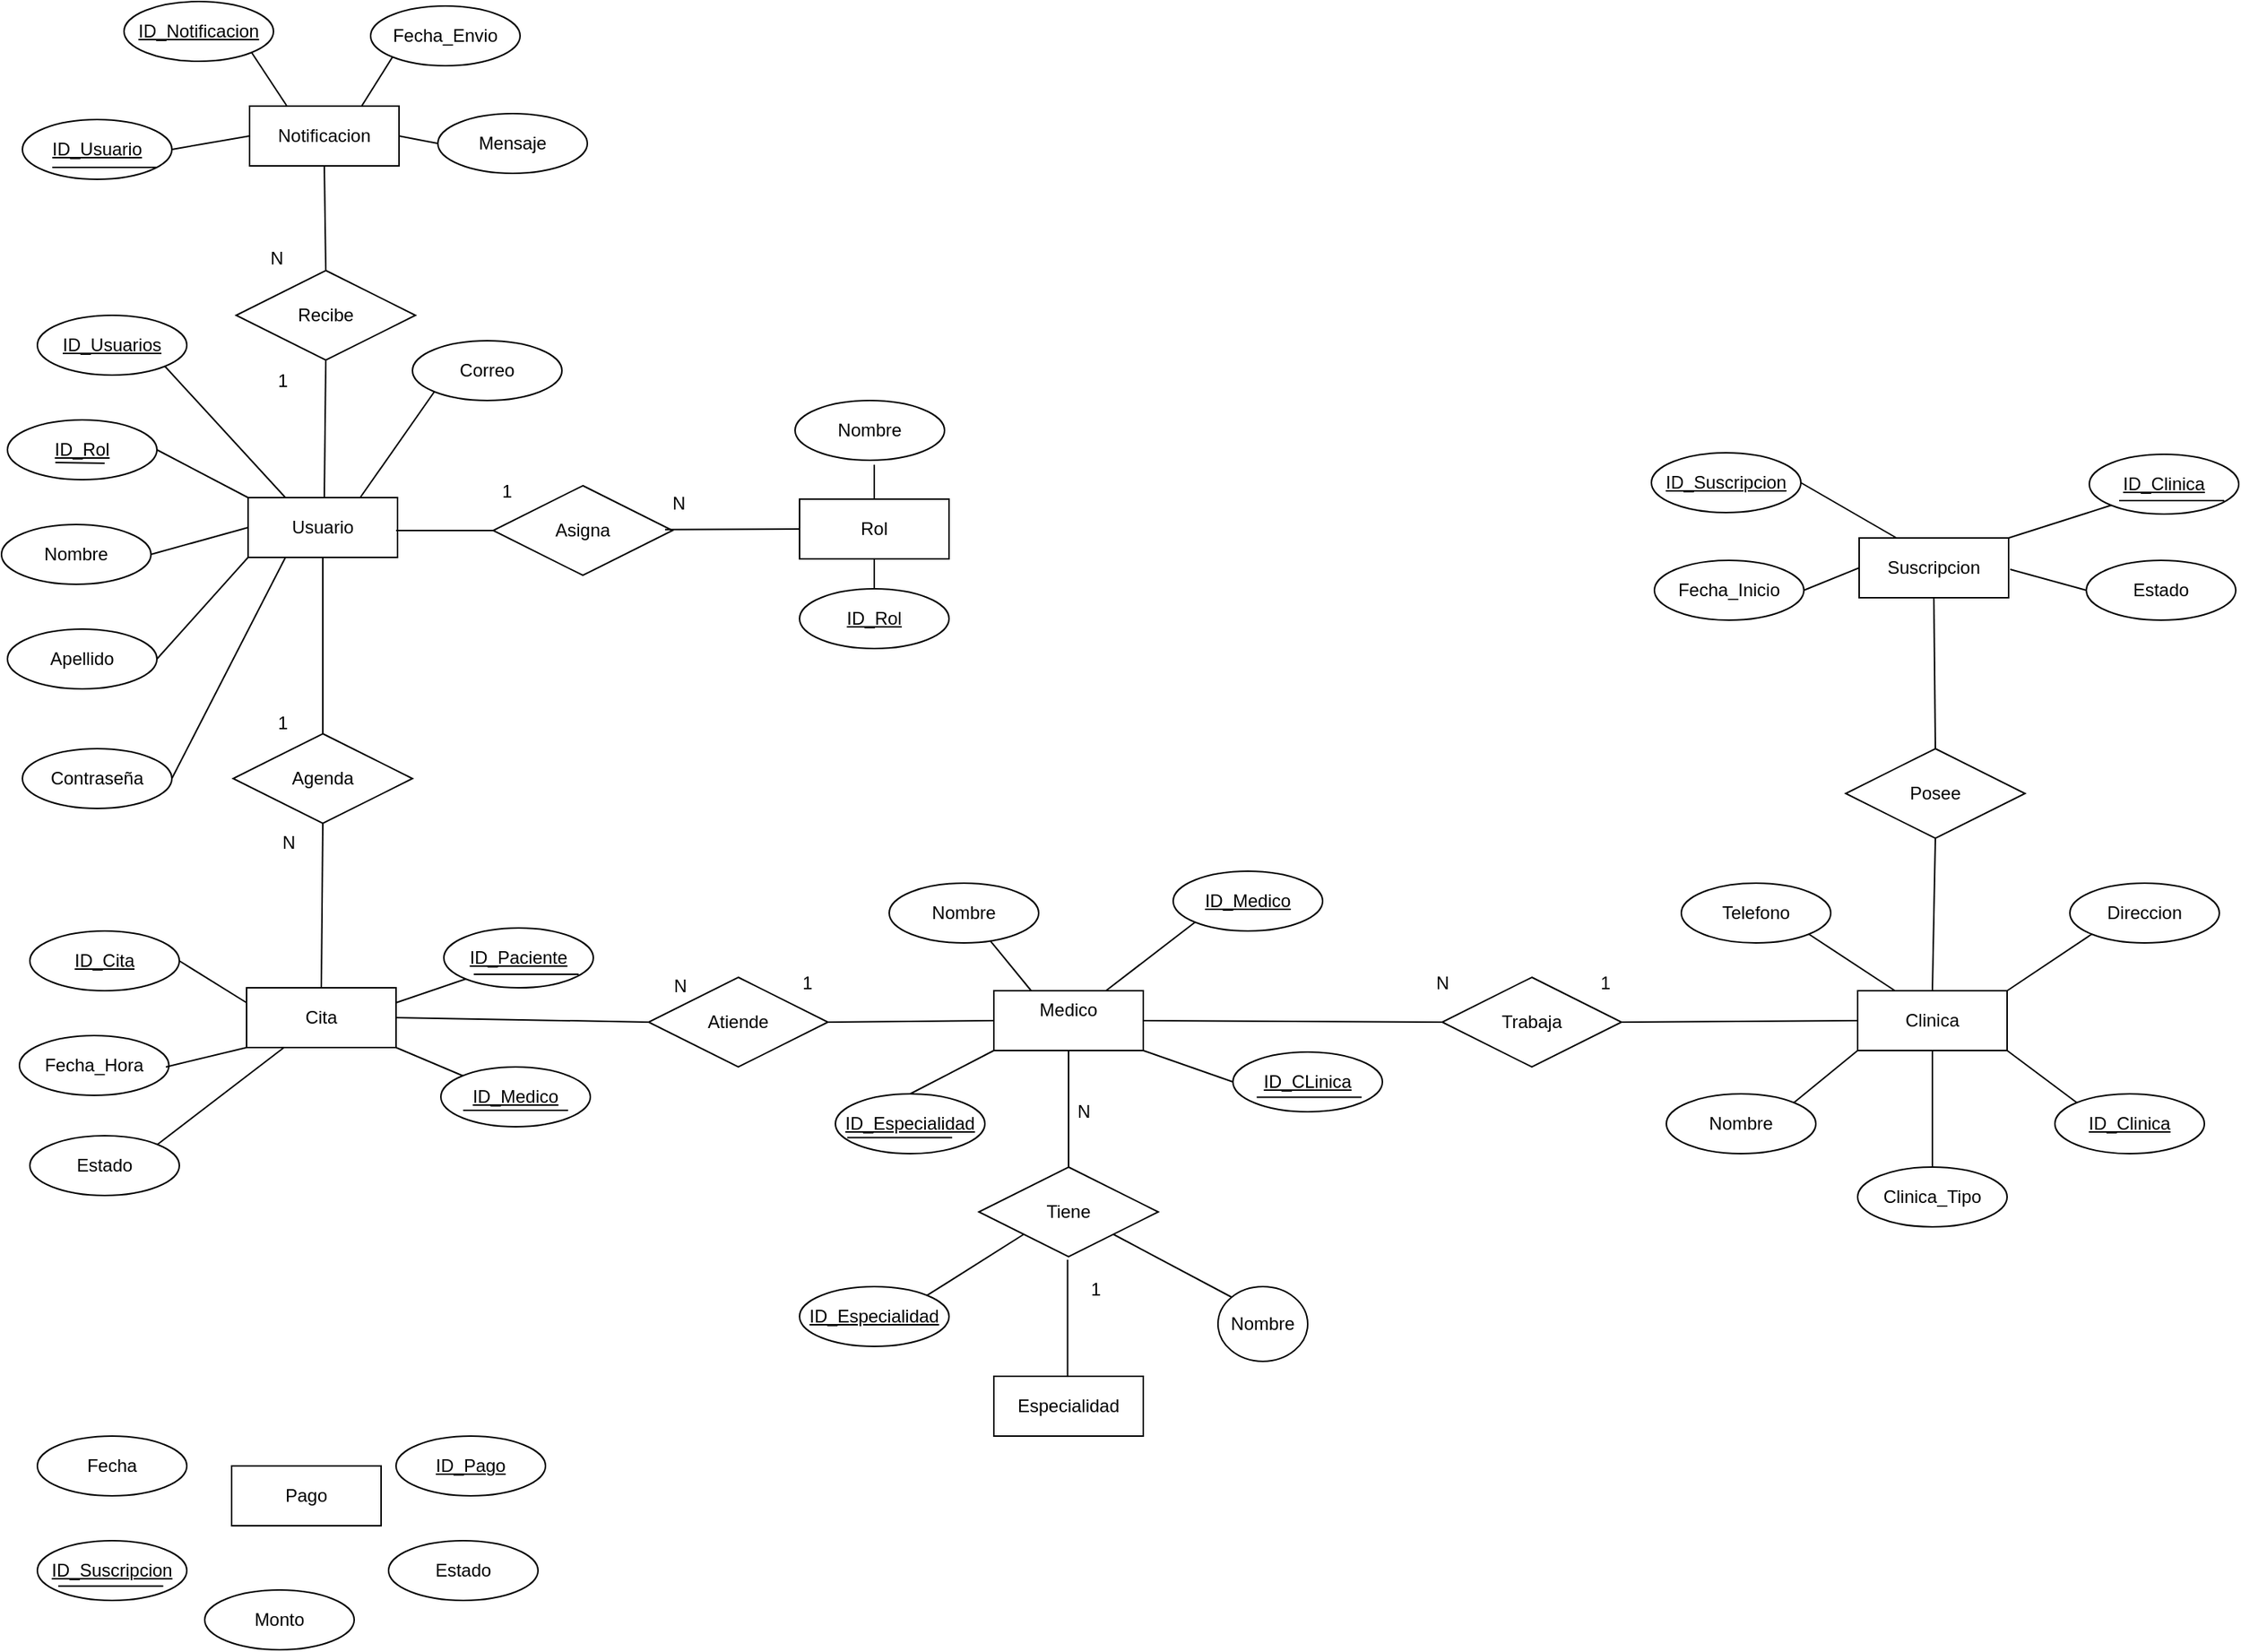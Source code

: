 <mxfile version="26.0.11">
  <diagram name="Page-1" id="bOMGAiljpsrgAa3pAj72">
    <mxGraphModel dx="1720" dy="1843" grid="1" gridSize="10" guides="1" tooltips="1" connect="1" arrows="1" fold="1" page="1" pageScale="1" pageWidth="850" pageHeight="1100" math="0" shadow="0">
      <root>
        <mxCell id="0" />
        <mxCell id="1" parent="0" />
        <mxCell id="c--go3GaVP2PXI2ZTADo-1" value="Usuario" style="whiteSpace=wrap;html=1;align=center;" vertex="1" parent="1">
          <mxGeometry x="261" y="-278" width="100" height="40" as="geometry" />
        </mxCell>
        <mxCell id="c--go3GaVP2PXI2ZTADo-3" value="Clinica" style="whiteSpace=wrap;html=1;align=center;" vertex="1" parent="1">
          <mxGeometry x="1338" y="52" width="100" height="40" as="geometry" />
        </mxCell>
        <mxCell id="c--go3GaVP2PXI2ZTADo-4" value="Medico&lt;div&gt;&lt;br&gt;&lt;/div&gt;" style="whiteSpace=wrap;html=1;align=center;" vertex="1" parent="1">
          <mxGeometry x="760" y="52" width="100" height="40" as="geometry" />
        </mxCell>
        <mxCell id="c--go3GaVP2PXI2ZTADo-5" value="&lt;div&gt;Especialidad&lt;/div&gt;" style="whiteSpace=wrap;html=1;align=center;" vertex="1" parent="1">
          <mxGeometry x="760" y="310" width="100" height="40" as="geometry" />
        </mxCell>
        <mxCell id="c--go3GaVP2PXI2ZTADo-6" value="Suscripcion" style="whiteSpace=wrap;html=1;align=center;" vertex="1" parent="1">
          <mxGeometry x="1339" y="-251" width="100" height="40" as="geometry" />
        </mxCell>
        <mxCell id="c--go3GaVP2PXI2ZTADo-7" value="Pago" style="whiteSpace=wrap;html=1;align=center;" vertex="1" parent="1">
          <mxGeometry x="250" y="370" width="100" height="40" as="geometry" />
        </mxCell>
        <mxCell id="c--go3GaVP2PXI2ZTADo-8" value="ID_Rol" style="ellipse;whiteSpace=wrap;html=1;align=center;fontStyle=4;" vertex="1" parent="1">
          <mxGeometry x="100" y="-330" width="100" height="40" as="geometry" />
        </mxCell>
        <mxCell id="c--go3GaVP2PXI2ZTADo-9" value="Nombre" style="ellipse;whiteSpace=wrap;html=1;align=center;" vertex="1" parent="1">
          <mxGeometry x="96" y="-260" width="100" height="40" as="geometry" />
        </mxCell>
        <mxCell id="c--go3GaVP2PXI2ZTADo-10" value="Apellido" style="ellipse;whiteSpace=wrap;html=1;align=center;" vertex="1" parent="1">
          <mxGeometry x="100" y="-190" width="100" height="40" as="geometry" />
        </mxCell>
        <mxCell id="c--go3GaVP2PXI2ZTADo-11" value="Contraseña" style="ellipse;whiteSpace=wrap;html=1;align=center;" vertex="1" parent="1">
          <mxGeometry x="110" y="-110" width="100" height="40" as="geometry" />
        </mxCell>
        <mxCell id="c--go3GaVP2PXI2ZTADo-14" value="Correo" style="ellipse;whiteSpace=wrap;html=1;align=center;" vertex="1" parent="1">
          <mxGeometry x="371" y="-383" width="100" height="40" as="geometry" />
        </mxCell>
        <mxCell id="c--go3GaVP2PXI2ZTADo-16" value="ID_Usuarios" style="ellipse;whiteSpace=wrap;html=1;align=center;fontStyle=4;" vertex="1" parent="1">
          <mxGeometry x="120" y="-400" width="100" height="40" as="geometry" />
        </mxCell>
        <mxCell id="c--go3GaVP2PXI2ZTADo-19" value="" style="endArrow=none;html=1;rounded=0;" edge="1" parent="1">
          <mxGeometry relative="1" as="geometry">
            <mxPoint x="132" y="-301.5" as="sourcePoint" />
            <mxPoint x="165" y="-301" as="targetPoint" />
          </mxGeometry>
        </mxCell>
        <mxCell id="c--go3GaVP2PXI2ZTADo-21" value="Rol" style="whiteSpace=wrap;html=1;align=center;" vertex="1" parent="1">
          <mxGeometry x="630" y="-277" width="100" height="40" as="geometry" />
        </mxCell>
        <mxCell id="c--go3GaVP2PXI2ZTADo-22" value="ID_Rol" style="ellipse;whiteSpace=wrap;html=1;align=center;fontStyle=4;" vertex="1" parent="1">
          <mxGeometry x="630" y="-217" width="100" height="40" as="geometry" />
        </mxCell>
        <mxCell id="c--go3GaVP2PXI2ZTADo-23" value="Nombre" style="ellipse;whiteSpace=wrap;html=1;align=center;" vertex="1" parent="1">
          <mxGeometry x="627" y="-343" width="100" height="40" as="geometry" />
        </mxCell>
        <mxCell id="c--go3GaVP2PXI2ZTADo-24" value="ID_Clinica" style="ellipse;whiteSpace=wrap;html=1;align=center;fontStyle=4;" vertex="1" parent="1">
          <mxGeometry x="1470" y="121" width="100" height="40" as="geometry" />
        </mxCell>
        <mxCell id="c--go3GaVP2PXI2ZTADo-26" value="Monto&lt;span style=&quot;color: rgba(0, 0, 0, 0); font-family: monospace; font-size: 0px; text-align: start; text-wrap-mode: nowrap;&quot;&gt;%3CmxGraphModel%3E%3Croot%3E%3CmxCell%20id%3D%220%22%2F%3E%3CmxCell%20id%3D%221%22%20parent%3D%220%22%2F%3E%3CmxCell%20id%3D%222%22%20value%3D%22Clinica_Tipo%22%20style%3D%22ellipse%3BwhiteSpace%3Dwrap%3Bhtml%3D1%3Balign%3Dcenter%3B%22%20vertex%3D%221%22%20parent%3D%221%22%3E%3CmxGeometry%20x%3D%22390%22%20y%3D%22160%22%20width%3D%22100%22%20height%3D%2240%22%20as%3D%22geometry%22%2F%3E%3C%2FmxCell%3E%3C%2Froot%3E%3C%2FmxGraphModel%3E&lt;/span&gt;" style="ellipse;whiteSpace=wrap;html=1;align=center;" vertex="1" parent="1">
          <mxGeometry x="232" y="453" width="100" height="40" as="geometry" />
        </mxCell>
        <mxCell id="c--go3GaVP2PXI2ZTADo-27" value="Telefono" style="ellipse;whiteSpace=wrap;html=1;align=center;" vertex="1" parent="1">
          <mxGeometry x="1220" y="-20" width="100" height="40" as="geometry" />
        </mxCell>
        <mxCell id="c--go3GaVP2PXI2ZTADo-29" value="Direccion" style="ellipse;whiteSpace=wrap;html=1;align=center;" vertex="1" parent="1">
          <mxGeometry x="1480" y="-20" width="100" height="40" as="geometry" />
        </mxCell>
        <mxCell id="c--go3GaVP2PXI2ZTADo-30" value="Nombre" style="ellipse;whiteSpace=wrap;html=1;align=center;" vertex="1" parent="1">
          <mxGeometry x="1210" y="121" width="100" height="40" as="geometry" />
        </mxCell>
        <mxCell id="c--go3GaVP2PXI2ZTADo-31" value="ID_Medico" style="ellipse;whiteSpace=wrap;html=1;align=center;fontStyle=4;" vertex="1" parent="1">
          <mxGeometry x="880" y="-28" width="100" height="40" as="geometry" />
        </mxCell>
        <mxCell id="c--go3GaVP2PXI2ZTADo-32" value="Nombre" style="ellipse;whiteSpace=wrap;html=1;align=center;" vertex="1" parent="1">
          <mxGeometry x="910" y="250" width="60" height="50" as="geometry" />
        </mxCell>
        <mxCell id="c--go3GaVP2PXI2ZTADo-33" value="ID_Especialidad" style="ellipse;whiteSpace=wrap;html=1;align=center;fontStyle=4;" vertex="1" parent="1">
          <mxGeometry x="654" y="121" width="100" height="40" as="geometry" />
        </mxCell>
        <mxCell id="c--go3GaVP2PXI2ZTADo-34" value="" style="endArrow=none;html=1;rounded=0;exitX=0;exitY=1;exitDx=0;exitDy=0;entryX=1;entryY=1;entryDx=0;entryDy=0;" edge="1" parent="1">
          <mxGeometry relative="1" as="geometry">
            <mxPoint x="661.883" y="150.237" as="sourcePoint" />
            <mxPoint x="732.117" y="150.237" as="targetPoint" />
          </mxGeometry>
        </mxCell>
        <mxCell id="c--go3GaVP2PXI2ZTADo-35" value="ID_CLinica" style="ellipse;whiteSpace=wrap;html=1;align=center;fontStyle=4;" vertex="1" parent="1">
          <mxGeometry x="920" y="93" width="100" height="40" as="geometry" />
        </mxCell>
        <mxCell id="c--go3GaVP2PXI2ZTADo-37" value="ID_Especialidad" style="ellipse;whiteSpace=wrap;html=1;align=center;fontStyle=4;" vertex="1" parent="1">
          <mxGeometry x="630" y="250" width="100" height="40" as="geometry" />
        </mxCell>
        <mxCell id="c--go3GaVP2PXI2ZTADo-38" value="Nombre" style="ellipse;whiteSpace=wrap;html=1;align=center;" vertex="1" parent="1">
          <mxGeometry x="690" y="-20" width="100" height="40" as="geometry" />
        </mxCell>
        <mxCell id="c--go3GaVP2PXI2ZTADo-39" value="Cita" style="whiteSpace=wrap;html=1;align=center;" vertex="1" parent="1">
          <mxGeometry x="260" y="50" width="100" height="40" as="geometry" />
        </mxCell>
        <mxCell id="c--go3GaVP2PXI2ZTADo-41" value="ID_Suscripcion" style="ellipse;whiteSpace=wrap;html=1;align=center;fontStyle=4;" vertex="1" parent="1">
          <mxGeometry x="1200" y="-308" width="100" height="40" as="geometry" />
        </mxCell>
        <mxCell id="c--go3GaVP2PXI2ZTADo-42" value="ID_Paciente" style="ellipse;whiteSpace=wrap;html=1;align=center;fontStyle=4;" vertex="1" parent="1">
          <mxGeometry x="392" y="10" width="100" height="40" as="geometry" />
        </mxCell>
        <mxCell id="c--go3GaVP2PXI2ZTADo-44" value="ID_Pago" style="ellipse;whiteSpace=wrap;html=1;align=center;fontStyle=4;" vertex="1" parent="1">
          <mxGeometry x="360" y="350" width="100" height="40" as="geometry" />
        </mxCell>
        <mxCell id="c--go3GaVP2PXI2ZTADo-46" value="" style="endArrow=none;html=1;rounded=0;exitX=0;exitY=1;exitDx=0;exitDy=0;entryX=1;entryY=1;entryDx=0;entryDy=0;" edge="1" parent="1">
          <mxGeometry relative="1" as="geometry">
            <mxPoint x="935.883" y="123.237" as="sourcePoint" />
            <mxPoint x="1006.117" y="123.237" as="targetPoint" />
          </mxGeometry>
        </mxCell>
        <mxCell id="c--go3GaVP2PXI2ZTADo-47" value="" style="endArrow=none;html=1;rounded=0;exitX=0;exitY=1;exitDx=0;exitDy=0;entryX=1;entryY=1;entryDx=0;entryDy=0;" edge="1" parent="1">
          <mxGeometry relative="1" as="geometry">
            <mxPoint x="412.003" y="40.997" as="sourcePoint" />
            <mxPoint x="482.237" y="40.997" as="targetPoint" />
          </mxGeometry>
        </mxCell>
        <mxCell id="c--go3GaVP2PXI2ZTADo-48" value="Fecha_Hora" style="ellipse;whiteSpace=wrap;html=1;align=center;" vertex="1" parent="1">
          <mxGeometry x="108" y="82" width="100" height="40" as="geometry" />
        </mxCell>
        <mxCell id="c--go3GaVP2PXI2ZTADo-49" value="Estado" style="ellipse;whiteSpace=wrap;html=1;align=center;" vertex="1" parent="1">
          <mxGeometry x="1491" y="-236" width="100" height="40" as="geometry" />
        </mxCell>
        <mxCell id="c--go3GaVP2PXI2ZTADo-50" value="ID_Suscripcion" style="ellipse;whiteSpace=wrap;html=1;align=center;fontStyle=4;" vertex="1" parent="1">
          <mxGeometry x="120" y="420" width="100" height="40" as="geometry" />
        </mxCell>
        <mxCell id="c--go3GaVP2PXI2ZTADo-52" value="" style="endArrow=none;html=1;rounded=0;exitX=0;exitY=1;exitDx=0;exitDy=0;entryX=1;entryY=1;entryDx=0;entryDy=0;" edge="1" parent="1">
          <mxGeometry relative="1" as="geometry">
            <mxPoint x="134.003" y="450.337" as="sourcePoint" />
            <mxPoint x="204.237" y="450.337" as="targetPoint" />
          </mxGeometry>
        </mxCell>
        <mxCell id="c--go3GaVP2PXI2ZTADo-53" value="Clinica_Tipo" style="ellipse;whiteSpace=wrap;html=1;align=center;" vertex="1" parent="1">
          <mxGeometry x="1338" y="170" width="100" height="40" as="geometry" />
        </mxCell>
        <mxCell id="c--go3GaVP2PXI2ZTADo-54" value="Fecha" style="ellipse;whiteSpace=wrap;html=1;align=center;" vertex="1" parent="1">
          <mxGeometry x="120" y="350" width="100" height="40" as="geometry" />
        </mxCell>
        <mxCell id="c--go3GaVP2PXI2ZTADo-55" value="Estado" style="ellipse;whiteSpace=wrap;html=1;align=center;" vertex="1" parent="1">
          <mxGeometry x="355" y="420" width="100" height="40" as="geometry" />
        </mxCell>
        <mxCell id="c--go3GaVP2PXI2ZTADo-57" value="ID_Cita" style="ellipse;whiteSpace=wrap;html=1;align=center;fontStyle=4;" vertex="1" parent="1">
          <mxGeometry x="115" y="12" width="100" height="40" as="geometry" />
        </mxCell>
        <mxCell id="c--go3GaVP2PXI2ZTADo-58" value="ID_Clinica" style="ellipse;whiteSpace=wrap;html=1;align=center;fontStyle=4;" vertex="1" parent="1">
          <mxGeometry x="1493" y="-307" width="100" height="40" as="geometry" />
        </mxCell>
        <mxCell id="c--go3GaVP2PXI2ZTADo-59" value="" style="endArrow=none;html=1;rounded=0;exitX=0;exitY=1;exitDx=0;exitDy=0;entryX=1;entryY=1;entryDx=0;entryDy=0;" edge="1" parent="1">
          <mxGeometry relative="1" as="geometry">
            <mxPoint x="1513.003" y="-276.003" as="sourcePoint" />
            <mxPoint x="1583.237" y="-276.003" as="targetPoint" />
          </mxGeometry>
        </mxCell>
        <mxCell id="c--go3GaVP2PXI2ZTADo-60" value="Fecha_Inicio" style="ellipse;whiteSpace=wrap;html=1;align=center;" vertex="1" parent="1">
          <mxGeometry x="1202" y="-236" width="100" height="40" as="geometry" />
        </mxCell>
        <mxCell id="c--go3GaVP2PXI2ZTADo-61" value="Mensaje" style="ellipse;whiteSpace=wrap;html=1;align=center;" vertex="1" parent="1">
          <mxGeometry x="388" y="-535" width="100" height="40" as="geometry" />
        </mxCell>
        <mxCell id="c--go3GaVP2PXI2ZTADo-62" value="Notificacion" style="whiteSpace=wrap;html=1;align=center;" vertex="1" parent="1">
          <mxGeometry x="262" y="-540" width="100" height="40" as="geometry" />
        </mxCell>
        <mxCell id="c--go3GaVP2PXI2ZTADo-63" value="ID_Notificacion" style="ellipse;whiteSpace=wrap;html=1;align=center;fontStyle=4;" vertex="1" parent="1">
          <mxGeometry x="178" y="-610" width="100" height="40" as="geometry" />
        </mxCell>
        <mxCell id="c--go3GaVP2PXI2ZTADo-64" value="ID_Usuario" style="ellipse;whiteSpace=wrap;html=1;align=center;fontStyle=4;" vertex="1" parent="1">
          <mxGeometry x="110" y="-531" width="100" height="40" as="geometry" />
        </mxCell>
        <mxCell id="c--go3GaVP2PXI2ZTADo-65" value="" style="endArrow=none;html=1;rounded=0;exitX=0;exitY=1;exitDx=0;exitDy=0;entryX=1;entryY=1;entryDx=0;entryDy=0;" edge="1" parent="1">
          <mxGeometry relative="1" as="geometry">
            <mxPoint x="130.003" y="-499.003" as="sourcePoint" />
            <mxPoint x="200.237" y="-499.003" as="targetPoint" />
          </mxGeometry>
        </mxCell>
        <mxCell id="c--go3GaVP2PXI2ZTADo-66" value="Estado" style="ellipse;whiteSpace=wrap;html=1;align=center;" vertex="1" parent="1">
          <mxGeometry x="115" y="149" width="100" height="40" as="geometry" />
        </mxCell>
        <mxCell id="c--go3GaVP2PXI2ZTADo-67" value="Fecha_Envio" style="ellipse;whiteSpace=wrap;html=1;align=center;" vertex="1" parent="1">
          <mxGeometry x="343" y="-607" width="100" height="40" as="geometry" />
        </mxCell>
        <mxCell id="c--go3GaVP2PXI2ZTADo-73" value="ID_Medico" style="ellipse;whiteSpace=wrap;html=1;align=center;fontStyle=4;" vertex="1" parent="1">
          <mxGeometry x="390" y="103" width="100" height="40" as="geometry" />
        </mxCell>
        <mxCell id="c--go3GaVP2PXI2ZTADo-74" value="" style="endArrow=none;html=1;rounded=0;exitX=0;exitY=1;exitDx=0;exitDy=0;entryX=1;entryY=1;entryDx=0;entryDy=0;" edge="1" parent="1">
          <mxGeometry relative="1" as="geometry">
            <mxPoint x="404.883" y="131.997" as="sourcePoint" />
            <mxPoint x="475.117" y="131.997" as="targetPoint" />
          </mxGeometry>
        </mxCell>
        <mxCell id="c--go3GaVP2PXI2ZTADo-76" value="Agenda" style="shape=rhombus;perimeter=rhombusPerimeter;whiteSpace=wrap;html=1;align=center;" vertex="1" parent="1">
          <mxGeometry x="251" y="-120" width="120" height="60" as="geometry" />
        </mxCell>
        <mxCell id="c--go3GaVP2PXI2ZTADo-77" value="1" style="text;strokeColor=none;fillColor=none;spacingLeft=4;spacingRight=4;overflow=hidden;rotatable=0;points=[[0,0.5],[1,0.5]];portConstraint=eastwest;fontSize=12;whiteSpace=wrap;html=1;" vertex="1" parent="1">
          <mxGeometry x="275" y="-141" width="40" height="30" as="geometry" />
        </mxCell>
        <mxCell id="c--go3GaVP2PXI2ZTADo-78" value="N" style="text;strokeColor=none;fillColor=none;spacingLeft=4;spacingRight=4;overflow=hidden;rotatable=0;points=[[0,0.5],[1,0.5]];portConstraint=eastwest;fontSize=12;whiteSpace=wrap;html=1;" vertex="1" parent="1">
          <mxGeometry x="278" y="-61" width="40" height="30" as="geometry" />
        </mxCell>
        <mxCell id="c--go3GaVP2PXI2ZTADo-81" value="" style="endArrow=none;html=1;rounded=0;entryX=0.5;entryY=1;entryDx=0;entryDy=0;exitX=0.5;exitY=0;exitDx=0;exitDy=0;" edge="1" parent="1" source="c--go3GaVP2PXI2ZTADo-39" target="c--go3GaVP2PXI2ZTADo-76">
          <mxGeometry relative="1" as="geometry">
            <mxPoint x="510" y="20" as="sourcePoint" />
            <mxPoint x="670" y="20" as="targetPoint" />
          </mxGeometry>
        </mxCell>
        <mxCell id="c--go3GaVP2PXI2ZTADo-82" value="" style="endArrow=none;html=1;rounded=0;exitX=0.5;exitY=0;exitDx=0;exitDy=0;entryX=0.5;entryY=1;entryDx=0;entryDy=0;" edge="1" parent="1" source="c--go3GaVP2PXI2ZTADo-76" target="c--go3GaVP2PXI2ZTADo-1">
          <mxGeometry relative="1" as="geometry">
            <mxPoint x="308" y="-129" as="sourcePoint" />
            <mxPoint x="340" y="-220" as="targetPoint" />
          </mxGeometry>
        </mxCell>
        <mxCell id="c--go3GaVP2PXI2ZTADo-83" value="" style="endArrow=none;html=1;rounded=0;exitX=0.25;exitY=1;exitDx=0;exitDy=0;entryX=1;entryY=0.5;entryDx=0;entryDy=0;" edge="1" parent="1" source="c--go3GaVP2PXI2ZTADo-1" target="c--go3GaVP2PXI2ZTADo-11">
          <mxGeometry relative="1" as="geometry">
            <mxPoint x="321" y="-110" as="sourcePoint" />
            <mxPoint x="321" y="-228" as="targetPoint" />
          </mxGeometry>
        </mxCell>
        <mxCell id="c--go3GaVP2PXI2ZTADo-86" value="" style="endArrow=none;html=1;rounded=0;exitX=1;exitY=0.5;exitDx=0;exitDy=0;entryX=0;entryY=1;entryDx=0;entryDy=0;" edge="1" parent="1" source="c--go3GaVP2PXI2ZTADo-10" target="c--go3GaVP2PXI2ZTADo-1">
          <mxGeometry relative="1" as="geometry">
            <mxPoint x="296" y="-228" as="sourcePoint" />
            <mxPoint x="220" y="-80" as="targetPoint" />
          </mxGeometry>
        </mxCell>
        <mxCell id="c--go3GaVP2PXI2ZTADo-88" value="" style="endArrow=none;html=1;rounded=0;exitX=1;exitY=0.5;exitDx=0;exitDy=0;entryX=0;entryY=0.5;entryDx=0;entryDy=0;" edge="1" parent="1" source="c--go3GaVP2PXI2ZTADo-9" target="c--go3GaVP2PXI2ZTADo-1">
          <mxGeometry relative="1" as="geometry">
            <mxPoint x="210" y="-160" as="sourcePoint" />
            <mxPoint x="271" y="-228" as="targetPoint" />
          </mxGeometry>
        </mxCell>
        <mxCell id="c--go3GaVP2PXI2ZTADo-90" value="" style="endArrow=none;html=1;rounded=0;exitX=1;exitY=0.5;exitDx=0;exitDy=0;entryX=0;entryY=0;entryDx=0;entryDy=0;" edge="1" parent="1" source="c--go3GaVP2PXI2ZTADo-8" target="c--go3GaVP2PXI2ZTADo-1">
          <mxGeometry relative="1" as="geometry">
            <mxPoint x="206" y="-230" as="sourcePoint" />
            <mxPoint x="271" y="-248" as="targetPoint" />
          </mxGeometry>
        </mxCell>
        <mxCell id="c--go3GaVP2PXI2ZTADo-91" value="" style="endArrow=none;html=1;rounded=0;exitX=1;exitY=1;exitDx=0;exitDy=0;entryX=0.25;entryY=0;entryDx=0;entryDy=0;" edge="1" parent="1" source="c--go3GaVP2PXI2ZTADo-16" target="c--go3GaVP2PXI2ZTADo-1">
          <mxGeometry relative="1" as="geometry">
            <mxPoint x="210" y="-300" as="sourcePoint" />
            <mxPoint x="271" y="-268" as="targetPoint" />
          </mxGeometry>
        </mxCell>
        <mxCell id="c--go3GaVP2PXI2ZTADo-92" value="" style="endArrow=none;html=1;rounded=0;exitX=0;exitY=1;exitDx=0;exitDy=0;entryX=0.75;entryY=0;entryDx=0;entryDy=0;" edge="1" parent="1" source="c--go3GaVP2PXI2ZTADo-14" target="c--go3GaVP2PXI2ZTADo-1">
          <mxGeometry relative="1" as="geometry">
            <mxPoint x="215" y="-356" as="sourcePoint" />
            <mxPoint x="296" y="-268" as="targetPoint" />
          </mxGeometry>
        </mxCell>
        <mxCell id="c--go3GaVP2PXI2ZTADo-93" value="Recibe" style="shape=rhombus;perimeter=rhombusPerimeter;whiteSpace=wrap;html=1;align=center;" vertex="1" parent="1">
          <mxGeometry x="253" y="-430" width="120" height="60" as="geometry" />
        </mxCell>
        <mxCell id="c--go3GaVP2PXI2ZTADo-94" value="" style="endArrow=none;html=1;rounded=0;entryX=0.5;entryY=0;entryDx=0;entryDy=0;exitX=0.5;exitY=1;exitDx=0;exitDy=0;" edge="1" parent="1" source="c--go3GaVP2PXI2ZTADo-93">
          <mxGeometry relative="1" as="geometry">
            <mxPoint x="301" y="-370" as="sourcePoint" />
            <mxPoint x="312" y="-278" as="targetPoint" />
          </mxGeometry>
        </mxCell>
        <mxCell id="c--go3GaVP2PXI2ZTADo-95" value="1" style="text;strokeColor=none;fillColor=none;spacingLeft=4;spacingRight=4;overflow=hidden;rotatable=0;points=[[0,0.5],[1,0.5]];portConstraint=eastwest;fontSize=12;whiteSpace=wrap;html=1;" vertex="1" parent="1">
          <mxGeometry x="275" y="-370" width="40" height="30" as="geometry" />
        </mxCell>
        <mxCell id="c--go3GaVP2PXI2ZTADo-96" value="N" style="text;strokeColor=none;fillColor=none;spacingLeft=4;spacingRight=4;overflow=hidden;rotatable=0;points=[[0,0.5],[1,0.5]];portConstraint=eastwest;fontSize=12;whiteSpace=wrap;html=1;" vertex="1" parent="1">
          <mxGeometry x="270" y="-452" width="40" height="30" as="geometry" />
        </mxCell>
        <mxCell id="c--go3GaVP2PXI2ZTADo-97" value="" style="endArrow=none;html=1;rounded=0;entryX=0.5;entryY=1;entryDx=0;entryDy=0;exitX=0.5;exitY=0;exitDx=0;exitDy=0;" edge="1" parent="1" source="c--go3GaVP2PXI2ZTADo-93" target="c--go3GaVP2PXI2ZTADo-62">
          <mxGeometry relative="1" as="geometry">
            <mxPoint x="323" y="-360" as="sourcePoint" />
            <mxPoint x="322" y="-268" as="targetPoint" />
          </mxGeometry>
        </mxCell>
        <mxCell id="c--go3GaVP2PXI2ZTADo-99" value="Asigna" style="shape=rhombus;perimeter=rhombusPerimeter;whiteSpace=wrap;html=1;align=center;" vertex="1" parent="1">
          <mxGeometry x="425" y="-286" width="120" height="60" as="geometry" />
        </mxCell>
        <mxCell id="c--go3GaVP2PXI2ZTADo-100" value="" style="endArrow=none;html=1;rounded=0;exitX=0;exitY=0.5;exitDx=0;exitDy=0;" edge="1" parent="1" source="c--go3GaVP2PXI2ZTADo-99">
          <mxGeometry relative="1" as="geometry">
            <mxPoint x="396" y="-339" as="sourcePoint" />
            <mxPoint x="360" y="-256" as="targetPoint" />
          </mxGeometry>
        </mxCell>
        <mxCell id="c--go3GaVP2PXI2ZTADo-101" value="" style="endArrow=none;html=1;rounded=0;exitX=0;exitY=0.5;exitDx=0;exitDy=0;" edge="1" parent="1" source="c--go3GaVP2PXI2ZTADo-21">
          <mxGeometry relative="1" as="geometry">
            <mxPoint x="605" y="-256.67" as="sourcePoint" />
            <mxPoint x="540" y="-256.67" as="targetPoint" />
          </mxGeometry>
        </mxCell>
        <mxCell id="c--go3GaVP2PXI2ZTADo-102" value="1" style="text;strokeColor=none;fillColor=none;spacingLeft=4;spacingRight=4;overflow=hidden;rotatable=0;points=[[0,0.5],[1,0.5]];portConstraint=eastwest;fontSize=12;whiteSpace=wrap;html=1;" vertex="1" parent="1">
          <mxGeometry x="425" y="-296" width="40" height="30" as="geometry" />
        </mxCell>
        <mxCell id="c--go3GaVP2PXI2ZTADo-103" value="N" style="text;strokeColor=none;fillColor=none;spacingLeft=4;spacingRight=4;overflow=hidden;rotatable=0;points=[[0,0.5],[1,0.5]];portConstraint=eastwest;fontSize=12;whiteSpace=wrap;html=1;" vertex="1" parent="1">
          <mxGeometry x="810" y="119" width="40" height="30" as="geometry" />
        </mxCell>
        <mxCell id="c--go3GaVP2PXI2ZTADo-104" value="" style="endArrow=none;html=1;rounded=0;entryX=0;entryY=0.5;entryDx=0;entryDy=0;exitX=1;exitY=0.5;exitDx=0;exitDy=0;" edge="1" parent="1" source="c--go3GaVP2PXI2ZTADo-62" target="c--go3GaVP2PXI2ZTADo-61">
          <mxGeometry relative="1" as="geometry">
            <mxPoint x="323" y="-420" as="sourcePoint" />
            <mxPoint x="322" y="-490" as="targetPoint" />
          </mxGeometry>
        </mxCell>
        <mxCell id="c--go3GaVP2PXI2ZTADo-105" value="" style="endArrow=none;html=1;rounded=0;entryX=1;entryY=0.5;entryDx=0;entryDy=0;exitX=0;exitY=0.5;exitDx=0;exitDy=0;" edge="1" parent="1" source="c--go3GaVP2PXI2ZTADo-62" target="c--go3GaVP2PXI2ZTADo-64">
          <mxGeometry relative="1" as="geometry">
            <mxPoint x="333" y="-410" as="sourcePoint" />
            <mxPoint x="332" y="-480" as="targetPoint" />
          </mxGeometry>
        </mxCell>
        <mxCell id="c--go3GaVP2PXI2ZTADo-106" value="" style="endArrow=none;html=1;rounded=0;entryX=0.25;entryY=0;entryDx=0;entryDy=0;exitX=1;exitY=1;exitDx=0;exitDy=0;" edge="1" parent="1" source="c--go3GaVP2PXI2ZTADo-63" target="c--go3GaVP2PXI2ZTADo-62">
          <mxGeometry relative="1" as="geometry">
            <mxPoint x="272" y="-520" as="sourcePoint" />
            <mxPoint x="220" y="-500" as="targetPoint" />
          </mxGeometry>
        </mxCell>
        <mxCell id="c--go3GaVP2PXI2ZTADo-107" value="" style="endArrow=none;html=1;rounded=0;entryX=0.75;entryY=0;entryDx=0;entryDy=0;exitX=0;exitY=1;exitDx=0;exitDy=0;" edge="1" parent="1" source="c--go3GaVP2PXI2ZTADo-67" target="c--go3GaVP2PXI2ZTADo-62">
          <mxGeometry relative="1" as="geometry">
            <mxPoint x="273" y="-566" as="sourcePoint" />
            <mxPoint x="297" y="-530" as="targetPoint" />
          </mxGeometry>
        </mxCell>
        <mxCell id="c--go3GaVP2PXI2ZTADo-109" value="" style="endArrow=none;html=1;rounded=0;entryX=0.5;entryY=0;entryDx=0;entryDy=0;" edge="1" parent="1" target="c--go3GaVP2PXI2ZTADo-21">
          <mxGeometry relative="1" as="geometry">
            <mxPoint x="680" y="-300" as="sourcePoint" />
            <mxPoint x="550" y="-246.67" as="targetPoint" />
          </mxGeometry>
        </mxCell>
        <mxCell id="c--go3GaVP2PXI2ZTADo-110" value="" style="endArrow=none;html=1;rounded=0;exitX=0.5;exitY=1;exitDx=0;exitDy=0;entryX=0.5;entryY=0;entryDx=0;entryDy=0;" edge="1" parent="1" source="c--go3GaVP2PXI2ZTADo-21" target="c--go3GaVP2PXI2ZTADo-22">
          <mxGeometry relative="1" as="geometry">
            <mxPoint x="650" y="-237" as="sourcePoint" />
            <mxPoint x="560" y="-236.67" as="targetPoint" />
          </mxGeometry>
        </mxCell>
        <mxCell id="c--go3GaVP2PXI2ZTADo-111" value="" style="endArrow=none;html=1;rounded=0;exitX=0;exitY=1;exitDx=0;exitDy=0;entryX=1;entryY=0.25;entryDx=0;entryDy=0;" edge="1" parent="1" source="c--go3GaVP2PXI2ZTADo-42" target="c--go3GaVP2PXI2ZTADo-39">
          <mxGeometry relative="1" as="geometry">
            <mxPoint x="515" y="-60" as="sourcePoint" />
            <mxPoint x="425" y="-59.67" as="targetPoint" />
          </mxGeometry>
        </mxCell>
        <mxCell id="c--go3GaVP2PXI2ZTADo-112" value="" style="endArrow=none;html=1;rounded=0;exitX=1;exitY=0.5;exitDx=0;exitDy=0;entryX=0;entryY=0.25;entryDx=0;entryDy=0;" edge="1" parent="1" source="c--go3GaVP2PXI2ZTADo-57" target="c--go3GaVP2PXI2ZTADo-39">
          <mxGeometry relative="1" as="geometry">
            <mxPoint x="417" y="54" as="sourcePoint" />
            <mxPoint x="370" y="70" as="targetPoint" />
          </mxGeometry>
        </mxCell>
        <mxCell id="c--go3GaVP2PXI2ZTADo-113" value="" style="endArrow=none;html=1;rounded=0;exitX=1;exitY=0.5;exitDx=0;exitDy=0;entryX=0;entryY=1;entryDx=0;entryDy=0;" edge="1" parent="1" target="c--go3GaVP2PXI2ZTADo-39">
          <mxGeometry relative="1" as="geometry">
            <mxPoint x="206" y="103" as="sourcePoint" />
            <mxPoint x="251" y="131" as="targetPoint" />
          </mxGeometry>
        </mxCell>
        <mxCell id="c--go3GaVP2PXI2ZTADo-114" value="" style="endArrow=none;html=1;rounded=0;exitX=0;exitY=0;exitDx=0;exitDy=0;entryX=1;entryY=1;entryDx=0;entryDy=0;" edge="1" parent="1" source="c--go3GaVP2PXI2ZTADo-73" target="c--go3GaVP2PXI2ZTADo-39">
          <mxGeometry relative="1" as="geometry">
            <mxPoint x="315" y="146.5" as="sourcePoint" />
            <mxPoint x="369" y="133.5" as="targetPoint" />
          </mxGeometry>
        </mxCell>
        <mxCell id="c--go3GaVP2PXI2ZTADo-115" value="" style="endArrow=none;html=1;rounded=0;exitX=1;exitY=0;exitDx=0;exitDy=0;entryX=0.25;entryY=1;entryDx=0;entryDy=0;" edge="1" parent="1" source="c--go3GaVP2PXI2ZTADo-66" target="c--go3GaVP2PXI2ZTADo-39">
          <mxGeometry relative="1" as="geometry">
            <mxPoint x="226" y="123" as="sourcePoint" />
            <mxPoint x="280" y="110" as="targetPoint" />
          </mxGeometry>
        </mxCell>
        <mxCell id="c--go3GaVP2PXI2ZTADo-116" value="Atiende" style="shape=rhombus;perimeter=rhombusPerimeter;whiteSpace=wrap;html=1;align=center;" vertex="1" parent="1">
          <mxGeometry x="529" y="43" width="120" height="60" as="geometry" />
        </mxCell>
        <mxCell id="c--go3GaVP2PXI2ZTADo-117" value="" style="endArrow=none;html=1;rounded=0;exitX=0;exitY=0.5;exitDx=0;exitDy=0;entryX=1;entryY=0.5;entryDx=0;entryDy=0;" edge="1" parent="1" source="c--go3GaVP2PXI2ZTADo-116" target="c--go3GaVP2PXI2ZTADo-39">
          <mxGeometry relative="1" as="geometry">
            <mxPoint x="415" y="119" as="sourcePoint" />
            <mxPoint x="370" y="100" as="targetPoint" />
          </mxGeometry>
        </mxCell>
        <mxCell id="c--go3GaVP2PXI2ZTADo-118" value="" style="endArrow=none;html=1;rounded=0;exitX=0;exitY=0.5;exitDx=0;exitDy=0;entryX=1;entryY=0.5;entryDx=0;entryDy=0;" edge="1" parent="1" source="c--go3GaVP2PXI2ZTADo-4" target="c--go3GaVP2PXI2ZTADo-116">
          <mxGeometry relative="1" as="geometry">
            <mxPoint x="539" y="83" as="sourcePoint" />
            <mxPoint x="370" y="80" as="targetPoint" />
          </mxGeometry>
        </mxCell>
        <mxCell id="c--go3GaVP2PXI2ZTADo-119" value="N" style="text;strokeColor=none;fillColor=none;spacingLeft=4;spacingRight=4;overflow=hidden;rotatable=0;points=[[0,0.5],[1,0.5]];portConstraint=eastwest;fontSize=12;whiteSpace=wrap;html=1;" vertex="1" parent="1">
          <mxGeometry x="539" y="-288" width="40" height="30" as="geometry" />
        </mxCell>
        <mxCell id="c--go3GaVP2PXI2ZTADo-120" value="1" style="text;strokeColor=none;fillColor=none;spacingLeft=4;spacingRight=4;overflow=hidden;rotatable=0;points=[[0,0.5],[1,0.5]];portConstraint=eastwest;fontSize=12;whiteSpace=wrap;html=1;" vertex="1" parent="1">
          <mxGeometry x="626" y="33" width="40" height="30" as="geometry" />
        </mxCell>
        <mxCell id="c--go3GaVP2PXI2ZTADo-125" value="" style="endArrow=none;html=1;rounded=0;exitX=0.25;exitY=0;exitDx=0;exitDy=0;entryX=0.679;entryY=0.972;entryDx=0;entryDy=0;entryPerimeter=0;" edge="1" parent="1" source="c--go3GaVP2PXI2ZTADo-4" target="c--go3GaVP2PXI2ZTADo-38">
          <mxGeometry relative="1" as="geometry">
            <mxPoint x="770" y="82" as="sourcePoint" />
            <mxPoint x="659" y="83" as="targetPoint" />
          </mxGeometry>
        </mxCell>
        <mxCell id="c--go3GaVP2PXI2ZTADo-126" value="" style="endArrow=none;html=1;rounded=0;exitX=0.75;exitY=0;exitDx=0;exitDy=0;entryX=0;entryY=1;entryDx=0;entryDy=0;" edge="1" parent="1" source="c--go3GaVP2PXI2ZTADo-4" target="c--go3GaVP2PXI2ZTADo-31">
          <mxGeometry relative="1" as="geometry">
            <mxPoint x="795" y="62" as="sourcePoint" />
            <mxPoint x="820" y="40" as="targetPoint" />
          </mxGeometry>
        </mxCell>
        <mxCell id="c--go3GaVP2PXI2ZTADo-127" value="" style="endArrow=none;html=1;rounded=0;entryX=0;entryY=0.5;entryDx=0;entryDy=0;exitX=1;exitY=1;exitDx=0;exitDy=0;" edge="1" parent="1" source="c--go3GaVP2PXI2ZTADo-4" target="c--go3GaVP2PXI2ZTADo-35">
          <mxGeometry relative="1" as="geometry">
            <mxPoint x="860" y="70" as="sourcePoint" />
            <mxPoint x="905" y="16" as="targetPoint" />
          </mxGeometry>
        </mxCell>
        <mxCell id="c--go3GaVP2PXI2ZTADo-128" value="" style="endArrow=none;html=1;rounded=0;exitX=0;exitY=1;exitDx=0;exitDy=0;entryX=0.5;entryY=0;entryDx=0;entryDy=0;" edge="1" parent="1" source="c--go3GaVP2PXI2ZTADo-4" target="c--go3GaVP2PXI2ZTADo-33">
          <mxGeometry relative="1" as="geometry">
            <mxPoint x="855" y="72" as="sourcePoint" />
            <mxPoint x="915" y="26" as="targetPoint" />
          </mxGeometry>
        </mxCell>
        <mxCell id="c--go3GaVP2PXI2ZTADo-129" value="Tiene" style="shape=rhombus;perimeter=rhombusPerimeter;whiteSpace=wrap;html=1;align=center;" vertex="1" parent="1">
          <mxGeometry x="750" y="170" width="120" height="60" as="geometry" />
        </mxCell>
        <mxCell id="c--go3GaVP2PXI2ZTADo-130" value="" style="endArrow=none;html=1;rounded=0;entryX=0.5;entryY=0;entryDx=0;entryDy=0;exitX=0.5;exitY=1;exitDx=0;exitDy=0;" edge="1" parent="1" source="c--go3GaVP2PXI2ZTADo-4" target="c--go3GaVP2PXI2ZTADo-129">
          <mxGeometry relative="1" as="geometry">
            <mxPoint x="870" y="80" as="sourcePoint" />
            <mxPoint x="930" y="73" as="targetPoint" />
          </mxGeometry>
        </mxCell>
        <mxCell id="c--go3GaVP2PXI2ZTADo-131" value="" style="endArrow=none;html=1;rounded=0;entryX=0.5;entryY=0;entryDx=0;entryDy=0;exitX=0.5;exitY=1;exitDx=0;exitDy=0;" edge="1" parent="1">
          <mxGeometry relative="1" as="geometry">
            <mxPoint x="809.33" y="232" as="sourcePoint" />
            <mxPoint x="809.33" y="310" as="targetPoint" />
          </mxGeometry>
        </mxCell>
        <mxCell id="c--go3GaVP2PXI2ZTADo-132" value="N" style="text;strokeColor=none;fillColor=none;spacingLeft=4;spacingRight=4;overflow=hidden;rotatable=0;points=[[0,0.5],[1,0.5]];portConstraint=eastwest;fontSize=12;whiteSpace=wrap;html=1;" vertex="1" parent="1">
          <mxGeometry x="540" y="35" width="40" height="30" as="geometry" />
        </mxCell>
        <mxCell id="c--go3GaVP2PXI2ZTADo-134" value="1" style="text;strokeColor=none;fillColor=none;spacingLeft=4;spacingRight=4;overflow=hidden;rotatable=0;points=[[0,0.5],[1,0.5]];portConstraint=eastwest;fontSize=12;whiteSpace=wrap;html=1;" vertex="1" parent="1">
          <mxGeometry x="819" y="238" width="40" height="30" as="geometry" />
        </mxCell>
        <mxCell id="c--go3GaVP2PXI2ZTADo-135" value="" style="endArrow=none;html=1;rounded=0;exitX=1;exitY=1;exitDx=0;exitDy=0;" edge="1" parent="1" source="c--go3GaVP2PXI2ZTADo-129">
          <mxGeometry relative="1" as="geometry">
            <mxPoint x="870" y="203.5" as="sourcePoint" />
            <mxPoint x="919" y="257" as="targetPoint" />
          </mxGeometry>
        </mxCell>
        <mxCell id="c--go3GaVP2PXI2ZTADo-136" value="" style="endArrow=none;html=1;rounded=0;entryX=0;entryY=1;entryDx=0;entryDy=0;exitX=1;exitY=0;exitDx=0;exitDy=0;" edge="1" parent="1" source="c--go3GaVP2PXI2ZTADo-37" target="c--go3GaVP2PXI2ZTADo-129">
          <mxGeometry relative="1" as="geometry">
            <mxPoint x="880" y="90" as="sourcePoint" />
            <mxPoint x="940" y="83" as="targetPoint" />
          </mxGeometry>
        </mxCell>
        <mxCell id="c--go3GaVP2PXI2ZTADo-137" value="Trabaja" style="shape=rhombus;perimeter=rhombusPerimeter;whiteSpace=wrap;html=1;align=center;" vertex="1" parent="1">
          <mxGeometry x="1060" y="43" width="120" height="60" as="geometry" />
        </mxCell>
        <mxCell id="c--go3GaVP2PXI2ZTADo-138" value="" style="endArrow=none;html=1;rounded=0;entryX=0;entryY=0.5;entryDx=0;entryDy=0;exitX=1;exitY=0.5;exitDx=0;exitDy=0;" edge="1" parent="1" source="c--go3GaVP2PXI2ZTADo-4" target="c--go3GaVP2PXI2ZTADo-137">
          <mxGeometry relative="1" as="geometry">
            <mxPoint x="870" y="102" as="sourcePoint" />
            <mxPoint x="930" y="123" as="targetPoint" />
          </mxGeometry>
        </mxCell>
        <mxCell id="c--go3GaVP2PXI2ZTADo-139" value="" style="endArrow=none;html=1;rounded=0;entryX=0;entryY=0.5;entryDx=0;entryDy=0;exitX=1;exitY=0.5;exitDx=0;exitDy=0;" edge="1" parent="1" source="c--go3GaVP2PXI2ZTADo-137" target="c--go3GaVP2PXI2ZTADo-3">
          <mxGeometry relative="1" as="geometry">
            <mxPoint x="1180" y="70" as="sourcePoint" />
            <mxPoint x="1380" y="83" as="targetPoint" />
          </mxGeometry>
        </mxCell>
        <mxCell id="c--go3GaVP2PXI2ZTADo-141" value="" style="endArrow=none;html=1;rounded=0;entryX=1;entryY=0;entryDx=0;entryDy=0;exitX=0;exitY=1;exitDx=0;exitDy=0;" edge="1" parent="1" source="c--go3GaVP2PXI2ZTADo-3" target="c--go3GaVP2PXI2ZTADo-30">
          <mxGeometry relative="1" as="geometry">
            <mxPoint x="1303" y="217" as="sourcePoint" />
            <mxPoint x="1363" y="238" as="targetPoint" />
          </mxGeometry>
        </mxCell>
        <mxCell id="c--go3GaVP2PXI2ZTADo-142" value="" style="endArrow=none;html=1;rounded=0;entryX=0;entryY=0;entryDx=0;entryDy=0;exitX=1;exitY=1;exitDx=0;exitDy=0;" edge="1" parent="1" source="c--go3GaVP2PXI2ZTADo-3" target="c--go3GaVP2PXI2ZTADo-24">
          <mxGeometry relative="1" as="geometry">
            <mxPoint x="1348" y="102" as="sourcePoint" />
            <mxPoint x="1305" y="137" as="targetPoint" />
          </mxGeometry>
        </mxCell>
        <mxCell id="c--go3GaVP2PXI2ZTADo-143" value="" style="endArrow=none;html=1;rounded=0;entryX=0.25;entryY=0;entryDx=0;entryDy=0;exitX=1;exitY=1;exitDx=0;exitDy=0;" edge="1" parent="1" source="c--go3GaVP2PXI2ZTADo-27" target="c--go3GaVP2PXI2ZTADo-3">
          <mxGeometry relative="1" as="geometry">
            <mxPoint x="1448" y="102" as="sourcePoint" />
            <mxPoint x="1495" y="137" as="targetPoint" />
          </mxGeometry>
        </mxCell>
        <mxCell id="c--go3GaVP2PXI2ZTADo-144" value="" style="endArrow=none;html=1;rounded=0;entryX=0.5;entryY=1;entryDx=0;entryDy=0;exitX=0.5;exitY=0;exitDx=0;exitDy=0;" edge="1" parent="1" source="c--go3GaVP2PXI2ZTADo-53" target="c--go3GaVP2PXI2ZTADo-3">
          <mxGeometry relative="1" as="geometry">
            <mxPoint x="1315" y="24" as="sourcePoint" />
            <mxPoint x="1373" y="62" as="targetPoint" />
          </mxGeometry>
        </mxCell>
        <mxCell id="c--go3GaVP2PXI2ZTADo-146" value="" style="endArrow=none;html=1;rounded=0;entryX=1;entryY=0;entryDx=0;entryDy=0;exitX=0;exitY=1;exitDx=0;exitDy=0;" edge="1" parent="1" source="c--go3GaVP2PXI2ZTADo-29" target="c--go3GaVP2PXI2ZTADo-3">
          <mxGeometry relative="1" as="geometry">
            <mxPoint x="1423" as="sourcePoint" />
            <mxPoint x="1423" y="62" as="targetPoint" />
          </mxGeometry>
        </mxCell>
        <mxCell id="c--go3GaVP2PXI2ZTADo-147" value="N" style="text;strokeColor=none;fillColor=none;spacingLeft=4;spacingRight=4;overflow=hidden;rotatable=0;points=[[0,0.5],[1,0.5]];portConstraint=eastwest;fontSize=12;whiteSpace=wrap;html=1;" vertex="1" parent="1">
          <mxGeometry x="1050" y="33" width="40" height="30" as="geometry" />
        </mxCell>
        <mxCell id="c--go3GaVP2PXI2ZTADo-149" value="1" style="text;strokeColor=none;fillColor=none;spacingLeft=4;spacingRight=4;overflow=hidden;rotatable=0;points=[[0,0.5],[1,0.5]];portConstraint=eastwest;fontSize=12;whiteSpace=wrap;html=1;" vertex="1" parent="1">
          <mxGeometry x="1160" y="33" width="40" height="30" as="geometry" />
        </mxCell>
        <mxCell id="c--go3GaVP2PXI2ZTADo-150" value="Posee" style="shape=rhombus;perimeter=rhombusPerimeter;whiteSpace=wrap;html=1;align=center;" vertex="1" parent="1">
          <mxGeometry x="1330" y="-110" width="120" height="60" as="geometry" />
        </mxCell>
        <mxCell id="c--go3GaVP2PXI2ZTADo-151" value="" style="endArrow=none;html=1;rounded=0;exitX=0.5;exitY=0;exitDx=0;exitDy=0;entryX=0.5;entryY=1;entryDx=0;entryDy=0;" edge="1" parent="1" source="c--go3GaVP2PXI2ZTADo-3" target="c--go3GaVP2PXI2ZTADo-150">
          <mxGeometry relative="1" as="geometry">
            <mxPoint x="1378" y="18" as="sourcePoint" />
            <mxPoint x="1438" y="-28" as="targetPoint" />
          </mxGeometry>
        </mxCell>
        <mxCell id="c--go3GaVP2PXI2ZTADo-152" value="" style="endArrow=none;html=1;rounded=0;exitX=0.5;exitY=0;exitDx=0;exitDy=0;entryX=0.5;entryY=1;entryDx=0;entryDy=0;" edge="1" parent="1" source="c--go3GaVP2PXI2ZTADo-150" target="c--go3GaVP2PXI2ZTADo-6">
          <mxGeometry relative="1" as="geometry">
            <mxPoint x="1398" y="62" as="sourcePoint" />
            <mxPoint x="1400" y="-40" as="targetPoint" />
          </mxGeometry>
        </mxCell>
        <mxCell id="c--go3GaVP2PXI2ZTADo-153" value="" style="endArrow=none;html=1;rounded=0;exitX=0;exitY=0.5;exitDx=0;exitDy=0;entryX=1;entryY=0.5;entryDx=0;entryDy=0;" edge="1" parent="1" source="c--go3GaVP2PXI2ZTADo-6" target="c--go3GaVP2PXI2ZTADo-60">
          <mxGeometry relative="1" as="geometry">
            <mxPoint x="1398" y="62" as="sourcePoint" />
            <mxPoint x="1400" y="-40" as="targetPoint" />
          </mxGeometry>
        </mxCell>
        <mxCell id="c--go3GaVP2PXI2ZTADo-154" value="" style="endArrow=none;html=1;rounded=0;entryX=0;entryY=0.5;entryDx=0;entryDy=0;" edge="1" parent="1" target="c--go3GaVP2PXI2ZTADo-49">
          <mxGeometry relative="1" as="geometry">
            <mxPoint x="1440" y="-230" as="sourcePoint" />
            <mxPoint x="1312" y="-211" as="targetPoint" />
          </mxGeometry>
        </mxCell>
        <mxCell id="c--go3GaVP2PXI2ZTADo-155" value="" style="endArrow=none;html=1;rounded=0;exitX=1;exitY=0.5;exitDx=0;exitDy=0;entryX=0.25;entryY=0;entryDx=0;entryDy=0;" edge="1" parent="1" source="c--go3GaVP2PXI2ZTADo-41" target="c--go3GaVP2PXI2ZTADo-6">
          <mxGeometry relative="1" as="geometry">
            <mxPoint x="1359" y="-211" as="sourcePoint" />
            <mxPoint x="1322" y="-201" as="targetPoint" />
          </mxGeometry>
        </mxCell>
        <mxCell id="c--go3GaVP2PXI2ZTADo-156" value="" style="endArrow=none;html=1;rounded=0;exitX=0;exitY=1;exitDx=0;exitDy=0;entryX=1;entryY=0;entryDx=0;entryDy=0;" edge="1" parent="1" source="c--go3GaVP2PXI2ZTADo-58" target="c--go3GaVP2PXI2ZTADo-6">
          <mxGeometry relative="1" as="geometry">
            <mxPoint x="1310" y="-281" as="sourcePoint" />
            <mxPoint x="1374" y="-241" as="targetPoint" />
          </mxGeometry>
        </mxCell>
      </root>
    </mxGraphModel>
  </diagram>
</mxfile>
